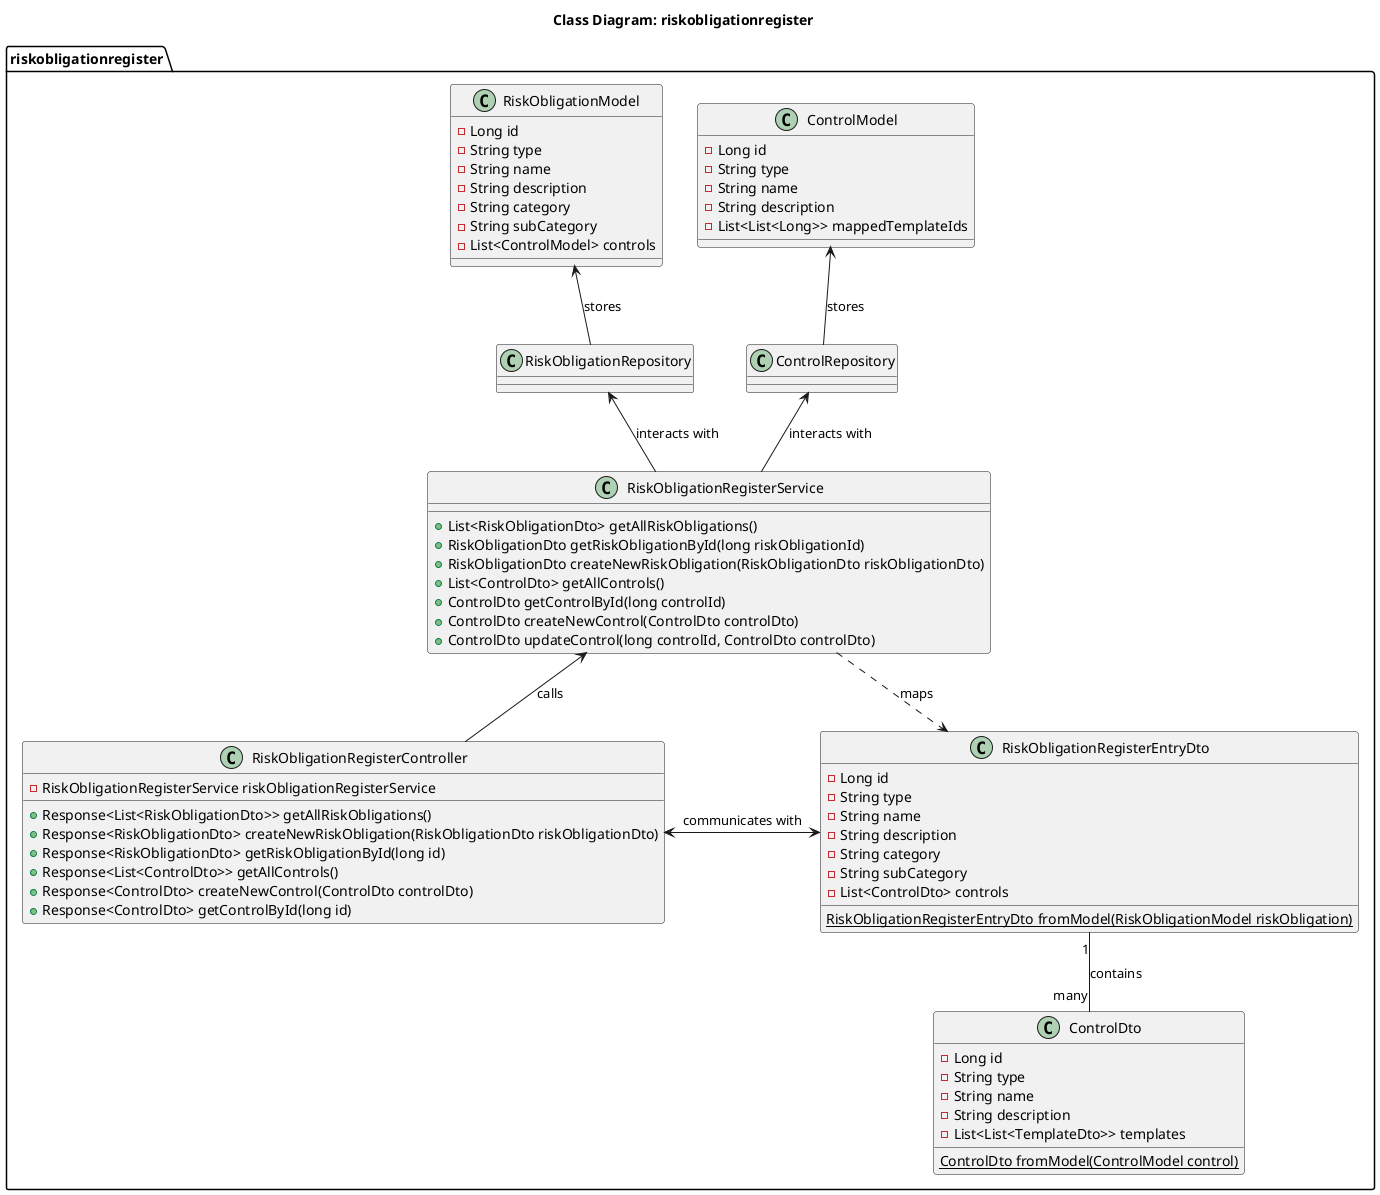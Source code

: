 @startuml class-diagram-riskobligationregister

title Class Diagram: riskobligationregister

package riskobligationregister <<Folder>> {
    class ControlModel {
        - Long id
        - String type
        - String name
        - String description
        - List<List<Long>> mappedTemplateIds
    }

    class RiskObligationModel {
        - Long id
        - String type
        - String name
        - String description
        - String category
        - String subCategory
        - List<ControlModel> controls
    }

    class ControlRepository
    class RiskObligationRepository

    class ControlDto {
        - Long id
        - String type
        - String name
        - String description
        - List<List<TemplateDto>> templates
        {static} ControlDto fromModel(ControlModel control)
    }

    class RiskObligationRegisterEntryDto {
        - Long id
        - String type
        - String name
        - String description
        - String category
        - String subCategory
        - List<ControlDto> controls
        {static} RiskObligationRegisterEntryDto fromModel(RiskObligationModel riskObligation)
    }

    class RiskObligationRegisterService {
        + List<RiskObligationDto> getAllRiskObligations()
        + RiskObligationDto getRiskObligationById(long riskObligationId)
        + RiskObligationDto createNewRiskObligation(RiskObligationDto riskObligationDto)
        + List<ControlDto> getAllControls()
        + ControlDto getControlById(long controlId)
        + ControlDto createNewControl(ControlDto controlDto)
        + ControlDto updateControl(long controlId, ControlDto controlDto)
    }

    class RiskObligationRegisterController {
        - RiskObligationRegisterService riskObligationRegisterService
        + Response<List<RiskObligationDto>> getAllRiskObligations()
        + Response<RiskObligationDto> createNewRiskObligation(RiskObligationDto riskObligationDto)
        + Response<RiskObligationDto> getRiskObligationById(long id)
        + Response<List<ControlDto>> getAllControls()
        + Response<ControlDto> createNewControl(ControlDto controlDto)
        + Response<ControlDto> getControlById(long id)
    }

    RiskObligationModel <-- RiskObligationRepository: stores
    ControlModel <-- ControlRepository: stores

    RiskObligationRepository <-- RiskObligationRegisterService: interacts with
    ControlRepository <-- RiskObligationRegisterService: interacts with

    RiskObligationRegisterService <-- RiskObligationRegisterController: calls

    RiskObligationRegisterController <-> RiskObligationRegisterEntryDto: communicates with

    RiskObligationRegisterService ..> RiskObligationRegisterEntryDto: maps

    RiskObligationRegisterEntryDto "1" -- "many" ControlDto: contains
}

@enduml
